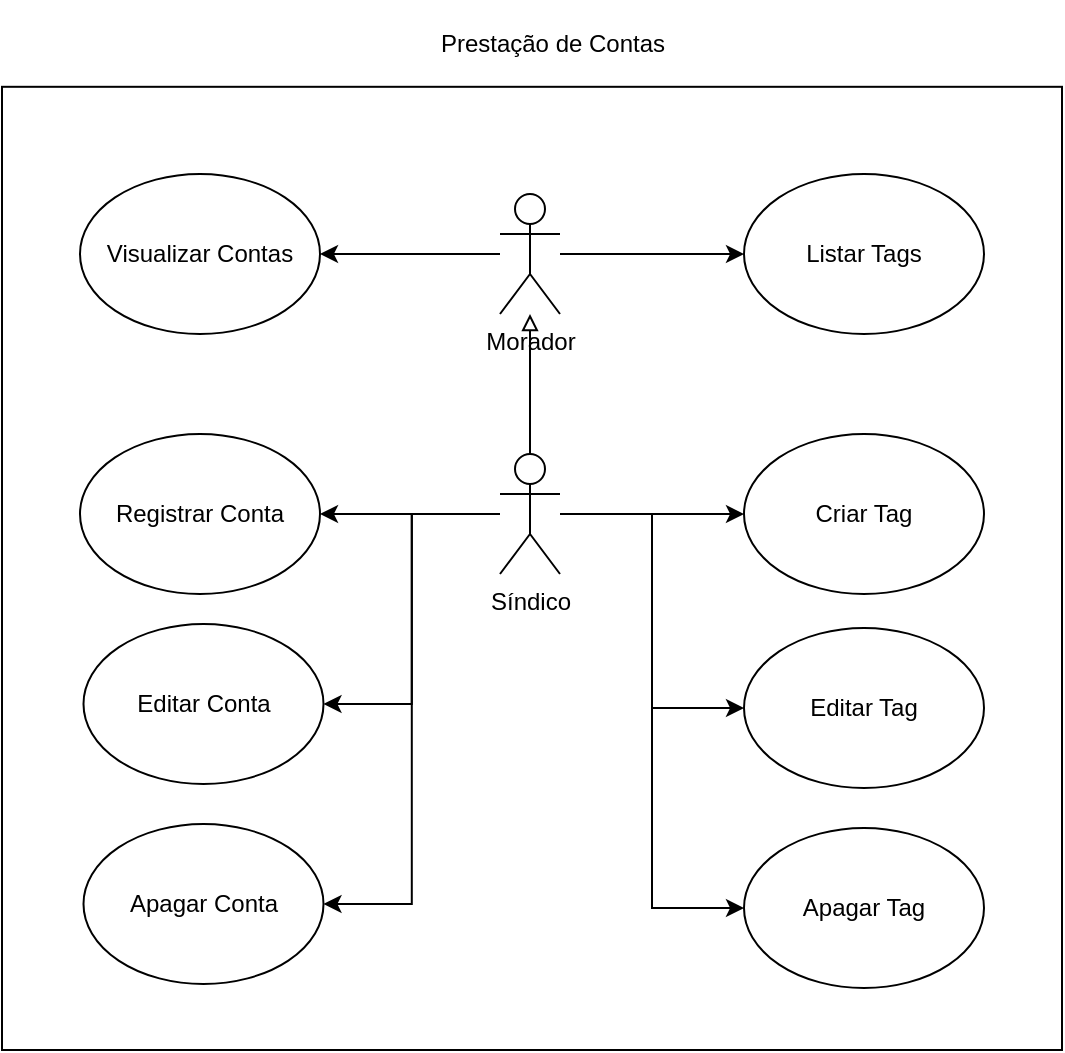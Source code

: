 <mxfile version="26.2.2">
  <diagram name="Page-1" id="oLbauW618o4jG9lPmmIq">
    <mxGraphModel dx="1457" dy="705" grid="1" gridSize="10" guides="1" tooltips="1" connect="1" arrows="1" fold="1" page="1" pageScale="1" pageWidth="850" pageHeight="1100" math="0" shadow="0">
      <root>
        <mxCell id="0" />
        <mxCell id="1" parent="0" />
        <mxCell id="EtB2J6wu7Ywt0-0qn2xJ-22" value="" style="group" vertex="1" connectable="0" parent="1">
          <mxGeometry x="160" y="288" width="530" height="525" as="geometry" />
        </mxCell>
        <mxCell id="EtB2J6wu7Ywt0-0qn2xJ-5" value="" style="rounded=0;whiteSpace=wrap;html=1;container=0;" vertex="1" parent="EtB2J6wu7Ywt0-0qn2xJ-22">
          <mxGeometry y="43.403" width="530" height="481.597" as="geometry" />
        </mxCell>
        <mxCell id="EtB2J6wu7Ywt0-0qn2xJ-6" value="Prestação de Contas" style="text;html=1;align=center;verticalAlign=middle;whiteSpace=wrap;rounded=0;container=0;" vertex="1" parent="EtB2J6wu7Ywt0-0qn2xJ-22">
          <mxGeometry x="95.888" width="359.145" height="43.402" as="geometry" />
        </mxCell>
        <mxCell id="EtB2J6wu7Ywt0-0qn2xJ-1" style="edgeStyle=orthogonalEdgeStyle;rounded=0;orthogonalLoop=1;jettySize=auto;html=1;endArrow=block;endFill=0;" edge="1" parent="1" source="BHRdflngnah-wwCTT8mC-1" target="BHRdflngnah-wwCTT8mC-2">
          <mxGeometry relative="1" as="geometry" />
        </mxCell>
        <mxCell id="EtB2J6wu7Ywt0-0qn2xJ-4" style="edgeStyle=orthogonalEdgeStyle;rounded=0;orthogonalLoop=1;jettySize=auto;html=1;" edge="1" parent="1" source="BHRdflngnah-wwCTT8mC-1" target="BHRdflngnah-wwCTT8mC-4">
          <mxGeometry relative="1" as="geometry" />
        </mxCell>
        <mxCell id="EtB2J6wu7Ywt0-0qn2xJ-11" style="edgeStyle=orthogonalEdgeStyle;rounded=0;orthogonalLoop=1;jettySize=auto;html=1;entryX=1;entryY=0.5;entryDx=0;entryDy=0;" edge="1" parent="1" source="BHRdflngnah-wwCTT8mC-1" target="EtB2J6wu7Ywt0-0qn2xJ-8">
          <mxGeometry relative="1" as="geometry" />
        </mxCell>
        <mxCell id="EtB2J6wu7Ywt0-0qn2xJ-12" style="edgeStyle=orthogonalEdgeStyle;rounded=0;orthogonalLoop=1;jettySize=auto;html=1;entryX=1;entryY=0.5;entryDx=0;entryDy=0;" edge="1" parent="1" source="BHRdflngnah-wwCTT8mC-1" target="EtB2J6wu7Ywt0-0qn2xJ-9">
          <mxGeometry relative="1" as="geometry" />
        </mxCell>
        <mxCell id="EtB2J6wu7Ywt0-0qn2xJ-17" style="edgeStyle=orthogonalEdgeStyle;rounded=0;orthogonalLoop=1;jettySize=auto;html=1;" edge="1" parent="1" source="BHRdflngnah-wwCTT8mC-1" target="EtB2J6wu7Ywt0-0qn2xJ-14">
          <mxGeometry relative="1" as="geometry" />
        </mxCell>
        <mxCell id="EtB2J6wu7Ywt0-0qn2xJ-18" style="edgeStyle=orthogonalEdgeStyle;rounded=0;orthogonalLoop=1;jettySize=auto;html=1;entryX=0;entryY=0.5;entryDx=0;entryDy=0;" edge="1" parent="1" source="BHRdflngnah-wwCTT8mC-1" target="EtB2J6wu7Ywt0-0qn2xJ-15">
          <mxGeometry relative="1" as="geometry" />
        </mxCell>
        <mxCell id="EtB2J6wu7Ywt0-0qn2xJ-19" style="edgeStyle=orthogonalEdgeStyle;rounded=0;orthogonalLoop=1;jettySize=auto;html=1;entryX=0;entryY=0.5;entryDx=0;entryDy=0;" edge="1" parent="1" source="BHRdflngnah-wwCTT8mC-1" target="EtB2J6wu7Ywt0-0qn2xJ-16">
          <mxGeometry relative="1" as="geometry" />
        </mxCell>
        <mxCell id="BHRdflngnah-wwCTT8mC-1" value="Síndico" style="shape=umlActor;verticalLabelPosition=bottom;verticalAlign=top;html=1;outlineConnect=0;container=0;" parent="1" vertex="1">
          <mxGeometry x="409" y="515" width="30" height="60" as="geometry" />
        </mxCell>
        <mxCell id="EtB2J6wu7Ywt0-0qn2xJ-3" style="edgeStyle=orthogonalEdgeStyle;rounded=0;orthogonalLoop=1;jettySize=auto;html=1;entryX=1;entryY=0.5;entryDx=0;entryDy=0;" edge="1" parent="1" source="BHRdflngnah-wwCTT8mC-2" target="EtB2J6wu7Ywt0-0qn2xJ-2">
          <mxGeometry relative="1" as="geometry" />
        </mxCell>
        <mxCell id="EtB2J6wu7Ywt0-0qn2xJ-21" style="edgeStyle=orthogonalEdgeStyle;rounded=0;orthogonalLoop=1;jettySize=auto;html=1;entryX=0;entryY=0.5;entryDx=0;entryDy=0;" edge="1" parent="1" source="BHRdflngnah-wwCTT8mC-2" target="EtB2J6wu7Ywt0-0qn2xJ-20">
          <mxGeometry relative="1" as="geometry" />
        </mxCell>
        <mxCell id="BHRdflngnah-wwCTT8mC-2" value="Morador" style="shape=umlActor;verticalLabelPosition=bottom;verticalAlign=top;html=1;outlineConnect=0;container=0;" parent="1" vertex="1">
          <mxGeometry x="409" y="385" width="30" height="60" as="geometry" />
        </mxCell>
        <mxCell id="BHRdflngnah-wwCTT8mC-4" value="Registrar Conta" style="ellipse;whiteSpace=wrap;html=1;container=0;" parent="1" vertex="1">
          <mxGeometry x="199" y="505" width="120" height="80" as="geometry" />
        </mxCell>
        <mxCell id="EtB2J6wu7Ywt0-0qn2xJ-2" value="Visualizar Contas" style="ellipse;whiteSpace=wrap;html=1;container=0;" vertex="1" parent="1">
          <mxGeometry x="199" y="375" width="120" height="80" as="geometry" />
        </mxCell>
        <mxCell id="EtB2J6wu7Ywt0-0qn2xJ-9" value="Apagar Conta" style="ellipse;whiteSpace=wrap;html=1;container=0;" vertex="1" parent="1">
          <mxGeometry x="200.75" y="700" width="120" height="80" as="geometry" />
        </mxCell>
        <mxCell id="EtB2J6wu7Ywt0-0qn2xJ-8" value="Editar Conta" style="ellipse;whiteSpace=wrap;html=1;container=0;" vertex="1" parent="1">
          <mxGeometry x="200.75" y="600" width="120" height="80" as="geometry" />
        </mxCell>
        <mxCell id="EtB2J6wu7Ywt0-0qn2xJ-14" value="Criar Tag" style="ellipse;whiteSpace=wrap;html=1;container=0;" vertex="1" parent="1">
          <mxGeometry x="531" y="505" width="120" height="80" as="geometry" />
        </mxCell>
        <mxCell id="EtB2J6wu7Ywt0-0qn2xJ-15" value="Editar Tag" style="ellipse;whiteSpace=wrap;html=1;container=0;" vertex="1" parent="1">
          <mxGeometry x="531" y="602" width="120" height="80" as="geometry" />
        </mxCell>
        <mxCell id="EtB2J6wu7Ywt0-0qn2xJ-16" value="Apagar Tag" style="ellipse;whiteSpace=wrap;html=1;container=0;" vertex="1" parent="1">
          <mxGeometry x="531" y="702" width="120" height="80" as="geometry" />
        </mxCell>
        <mxCell id="EtB2J6wu7Ywt0-0qn2xJ-20" value="Listar Tags" style="ellipse;whiteSpace=wrap;html=1;container=0;" vertex="1" parent="1">
          <mxGeometry x="531" y="375" width="120" height="80" as="geometry" />
        </mxCell>
      </root>
    </mxGraphModel>
  </diagram>
</mxfile>
